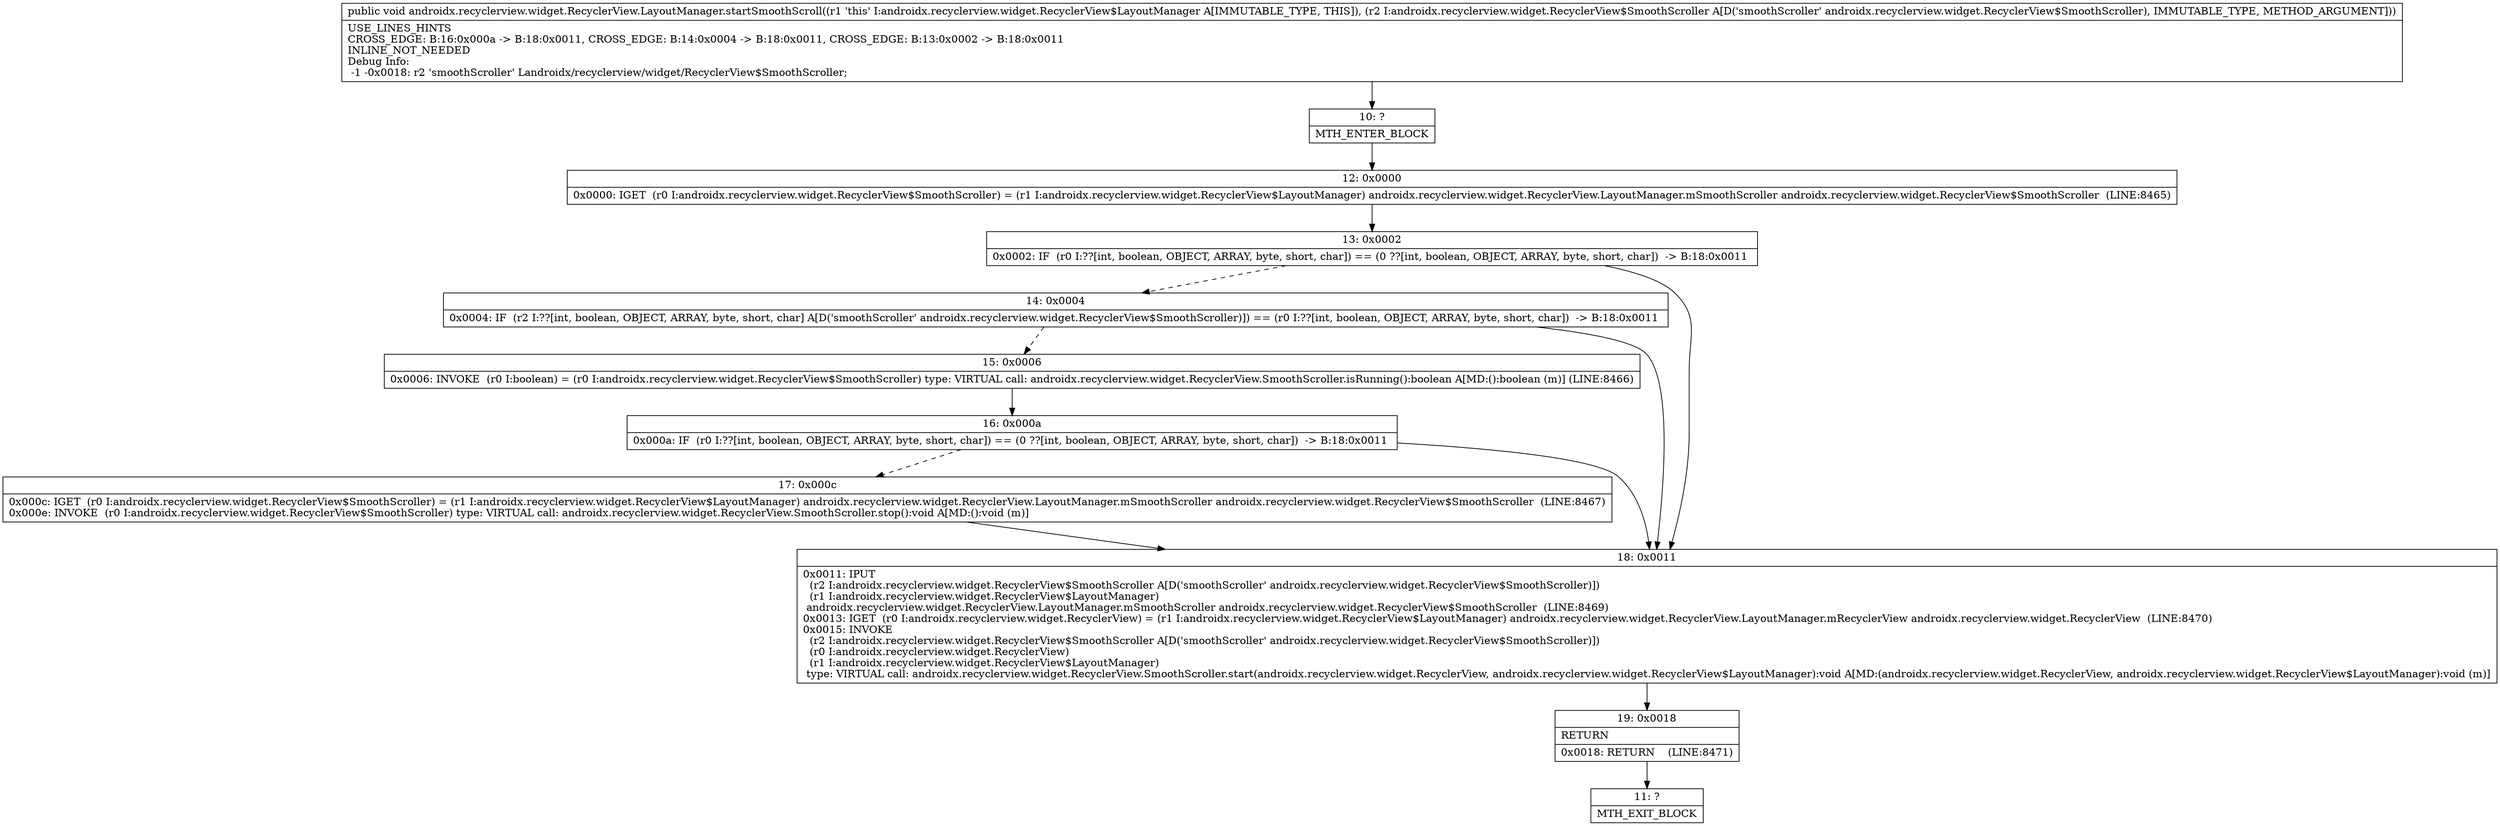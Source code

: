 digraph "CFG forandroidx.recyclerview.widget.RecyclerView.LayoutManager.startSmoothScroll(Landroidx\/recyclerview\/widget\/RecyclerView$SmoothScroller;)V" {
Node_10 [shape=record,label="{10\:\ ?|MTH_ENTER_BLOCK\l}"];
Node_12 [shape=record,label="{12\:\ 0x0000|0x0000: IGET  (r0 I:androidx.recyclerview.widget.RecyclerView$SmoothScroller) = (r1 I:androidx.recyclerview.widget.RecyclerView$LayoutManager) androidx.recyclerview.widget.RecyclerView.LayoutManager.mSmoothScroller androidx.recyclerview.widget.RecyclerView$SmoothScroller  (LINE:8465)\l}"];
Node_13 [shape=record,label="{13\:\ 0x0002|0x0002: IF  (r0 I:??[int, boolean, OBJECT, ARRAY, byte, short, char]) == (0 ??[int, boolean, OBJECT, ARRAY, byte, short, char])  \-\> B:18:0x0011 \l}"];
Node_14 [shape=record,label="{14\:\ 0x0004|0x0004: IF  (r2 I:??[int, boolean, OBJECT, ARRAY, byte, short, char] A[D('smoothScroller' androidx.recyclerview.widget.RecyclerView$SmoothScroller)]) == (r0 I:??[int, boolean, OBJECT, ARRAY, byte, short, char])  \-\> B:18:0x0011 \l}"];
Node_15 [shape=record,label="{15\:\ 0x0006|0x0006: INVOKE  (r0 I:boolean) = (r0 I:androidx.recyclerview.widget.RecyclerView$SmoothScroller) type: VIRTUAL call: androidx.recyclerview.widget.RecyclerView.SmoothScroller.isRunning():boolean A[MD:():boolean (m)] (LINE:8466)\l}"];
Node_16 [shape=record,label="{16\:\ 0x000a|0x000a: IF  (r0 I:??[int, boolean, OBJECT, ARRAY, byte, short, char]) == (0 ??[int, boolean, OBJECT, ARRAY, byte, short, char])  \-\> B:18:0x0011 \l}"];
Node_17 [shape=record,label="{17\:\ 0x000c|0x000c: IGET  (r0 I:androidx.recyclerview.widget.RecyclerView$SmoothScroller) = (r1 I:androidx.recyclerview.widget.RecyclerView$LayoutManager) androidx.recyclerview.widget.RecyclerView.LayoutManager.mSmoothScroller androidx.recyclerview.widget.RecyclerView$SmoothScroller  (LINE:8467)\l0x000e: INVOKE  (r0 I:androidx.recyclerview.widget.RecyclerView$SmoothScroller) type: VIRTUAL call: androidx.recyclerview.widget.RecyclerView.SmoothScroller.stop():void A[MD:():void (m)]\l}"];
Node_18 [shape=record,label="{18\:\ 0x0011|0x0011: IPUT  \l  (r2 I:androidx.recyclerview.widget.RecyclerView$SmoothScroller A[D('smoothScroller' androidx.recyclerview.widget.RecyclerView$SmoothScroller)])\l  (r1 I:androidx.recyclerview.widget.RecyclerView$LayoutManager)\l androidx.recyclerview.widget.RecyclerView.LayoutManager.mSmoothScroller androidx.recyclerview.widget.RecyclerView$SmoothScroller  (LINE:8469)\l0x0013: IGET  (r0 I:androidx.recyclerview.widget.RecyclerView) = (r1 I:androidx.recyclerview.widget.RecyclerView$LayoutManager) androidx.recyclerview.widget.RecyclerView.LayoutManager.mRecyclerView androidx.recyclerview.widget.RecyclerView  (LINE:8470)\l0x0015: INVOKE  \l  (r2 I:androidx.recyclerview.widget.RecyclerView$SmoothScroller A[D('smoothScroller' androidx.recyclerview.widget.RecyclerView$SmoothScroller)])\l  (r0 I:androidx.recyclerview.widget.RecyclerView)\l  (r1 I:androidx.recyclerview.widget.RecyclerView$LayoutManager)\l type: VIRTUAL call: androidx.recyclerview.widget.RecyclerView.SmoothScroller.start(androidx.recyclerview.widget.RecyclerView, androidx.recyclerview.widget.RecyclerView$LayoutManager):void A[MD:(androidx.recyclerview.widget.RecyclerView, androidx.recyclerview.widget.RecyclerView$LayoutManager):void (m)]\l}"];
Node_19 [shape=record,label="{19\:\ 0x0018|RETURN\l|0x0018: RETURN    (LINE:8471)\l}"];
Node_11 [shape=record,label="{11\:\ ?|MTH_EXIT_BLOCK\l}"];
MethodNode[shape=record,label="{public void androidx.recyclerview.widget.RecyclerView.LayoutManager.startSmoothScroll((r1 'this' I:androidx.recyclerview.widget.RecyclerView$LayoutManager A[IMMUTABLE_TYPE, THIS]), (r2 I:androidx.recyclerview.widget.RecyclerView$SmoothScroller A[D('smoothScroller' androidx.recyclerview.widget.RecyclerView$SmoothScroller), IMMUTABLE_TYPE, METHOD_ARGUMENT]))  | USE_LINES_HINTS\lCROSS_EDGE: B:16:0x000a \-\> B:18:0x0011, CROSS_EDGE: B:14:0x0004 \-\> B:18:0x0011, CROSS_EDGE: B:13:0x0002 \-\> B:18:0x0011\lINLINE_NOT_NEEDED\lDebug Info:\l  \-1 \-0x0018: r2 'smoothScroller' Landroidx\/recyclerview\/widget\/RecyclerView$SmoothScroller;\l}"];
MethodNode -> Node_10;Node_10 -> Node_12;
Node_12 -> Node_13;
Node_13 -> Node_14[style=dashed];
Node_13 -> Node_18;
Node_14 -> Node_15[style=dashed];
Node_14 -> Node_18;
Node_15 -> Node_16;
Node_16 -> Node_17[style=dashed];
Node_16 -> Node_18;
Node_17 -> Node_18;
Node_18 -> Node_19;
Node_19 -> Node_11;
}

